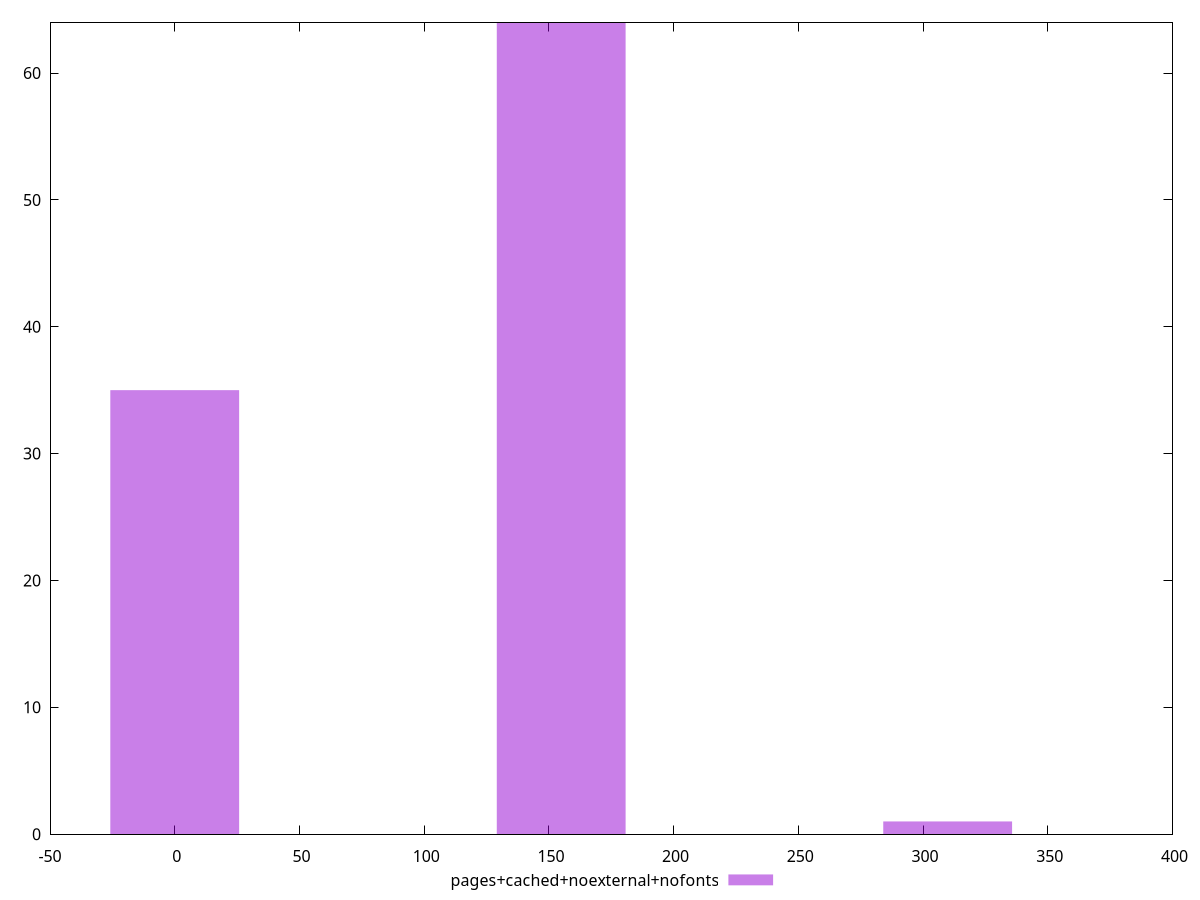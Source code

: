 $_pagesCachedNoexternalNofonts <<EOF
154.93399297995973 64
0 35
309.86798595991945 1
EOF
set key outside below
set terminal pngcairo
set output "report_00006_2020-11-02T20-21-41.718Z/uses-http2/pages+cached+noexternal+nofonts//raw_hist.png"
set yrange [0:64]
set boxwidth 51.64466432665324
set style fill transparent solid 0.5 noborder
plot $_pagesCachedNoexternalNofonts title "pages+cached+noexternal+nofonts" with boxes ,